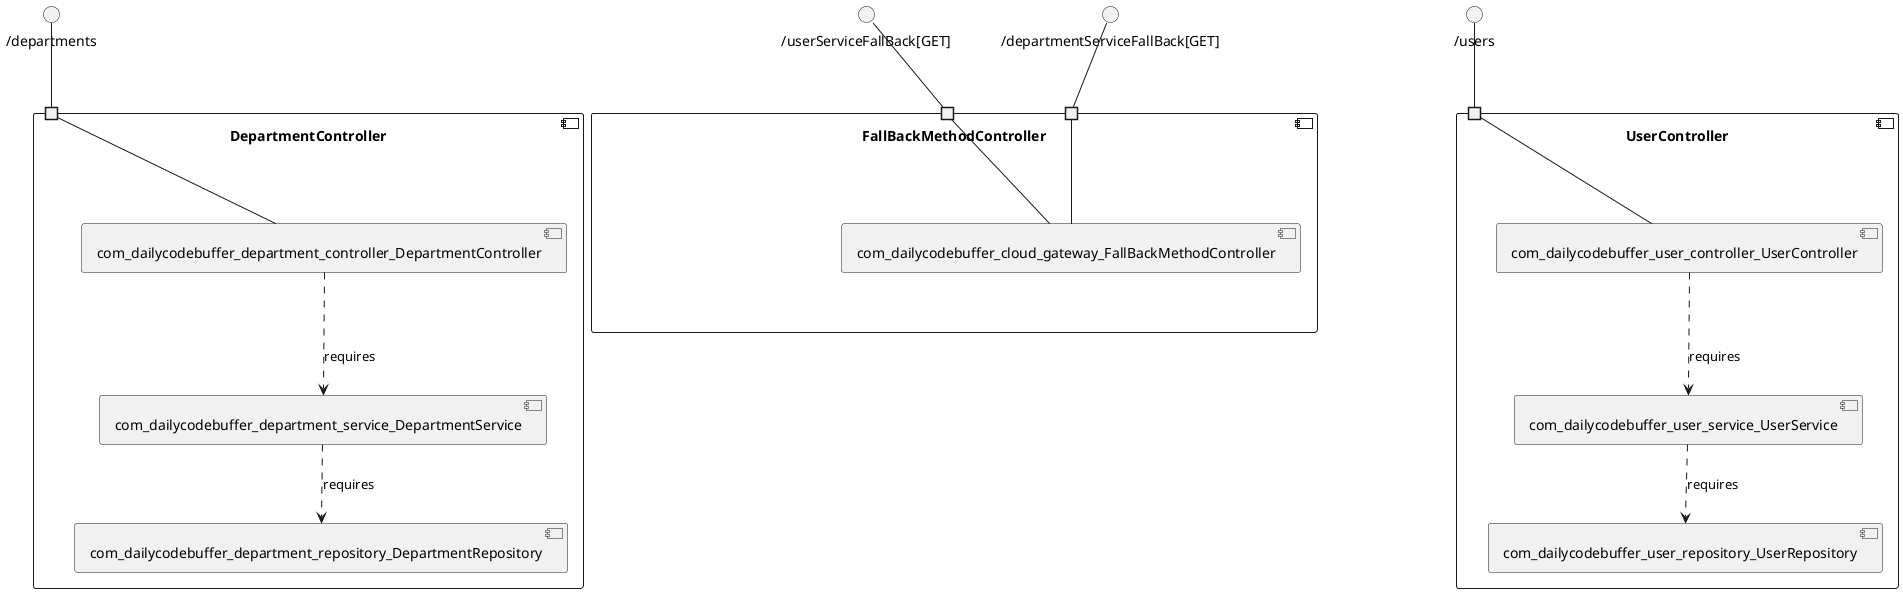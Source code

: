 @startuml
skinparam fixCircleLabelOverlapping true
component "DepartmentController\n\n\n\n\n\n" {
[com_dailycodebuffer_department_service_DepartmentService]
[com_dailycodebuffer_department_controller_DepartmentController]
[com_dailycodebuffer_department_repository_DepartmentRepository]
portin " " as DepartmentController.requires._departments
[com_dailycodebuffer_department_service_DepartmentService]..>[com_dailycodebuffer_department_repository_DepartmentRepository] : requires
[com_dailycodebuffer_department_controller_DepartmentController]..>[com_dailycodebuffer_department_service_DepartmentService] : requires
"DepartmentController.requires._departments"--[com_dailycodebuffer_department_controller_DepartmentController]
}
interface "/departments" as interface._departments
interface._departments--"DepartmentController.requires._departments"
component "FallBackMethodController\n\n\n\n\n\n" {
[com_dailycodebuffer_cloud_gateway_FallBackMethodController]
portin " " as FallBackMethodController.requires._departmentServiceFallBack_GET_
portin " " as FallBackMethodController.requires._userServiceFallBack_GET_
"FallBackMethodController.requires._userServiceFallBack_GET_"--[com_dailycodebuffer_cloud_gateway_FallBackMethodController]
"FallBackMethodController.requires._departmentServiceFallBack_GET_"--[com_dailycodebuffer_cloud_gateway_FallBackMethodController]
}
interface "/userServiceFallBack[GET]" as interface._userServiceFallBack_GET_
interface._userServiceFallBack_GET_--"FallBackMethodController.requires._userServiceFallBack_GET_"
interface "/departmentServiceFallBack[GET]" as interface._departmentServiceFallBack_GET_
interface._departmentServiceFallBack_GET_--"FallBackMethodController.requires._departmentServiceFallBack_GET_"
component "UserController\n\n\n\n\n\n" {
[com_dailycodebuffer_user_service_UserService]
[com_dailycodebuffer_user_controller_UserController]
[com_dailycodebuffer_user_repository_UserRepository]
portin " " as UserController.requires._users
[com_dailycodebuffer_user_service_UserService]..>[com_dailycodebuffer_user_repository_UserRepository] : requires
[com_dailycodebuffer_user_controller_UserController]..>[com_dailycodebuffer_user_service_UserService] : requires
"UserController.requires._users"--[com_dailycodebuffer_user_controller_UserController]
}
interface "/users" as interface._users
interface._users--"UserController.requires._users"

@enduml
